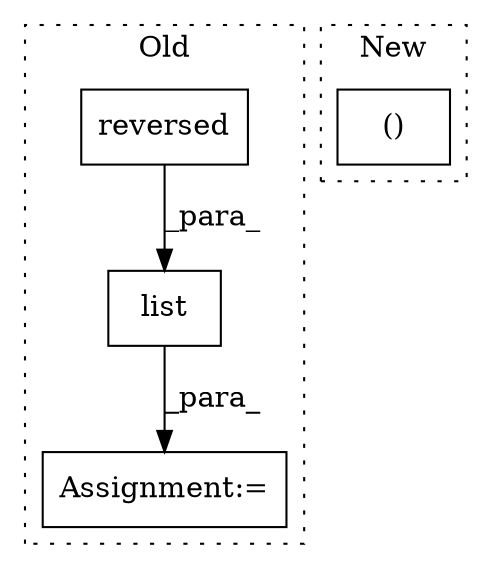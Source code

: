 digraph G {
subgraph cluster0 {
1 [label="reversed" a="32" s="68308,68321" l="9,1" shape="box"];
3 [label="Assignment:=" a="7" s="68287" l="1" shape="box"];
4 [label="list" a="32" s="68303,68322" l="5,1" shape="box"];
label = "Old";
style="dotted";
}
subgraph cluster1 {
2 [label="()" a="106" s="67849" l="31" shape="box"];
label = "New";
style="dotted";
}
1 -> 4 [label="_para_"];
4 -> 3 [label="_para_"];
}